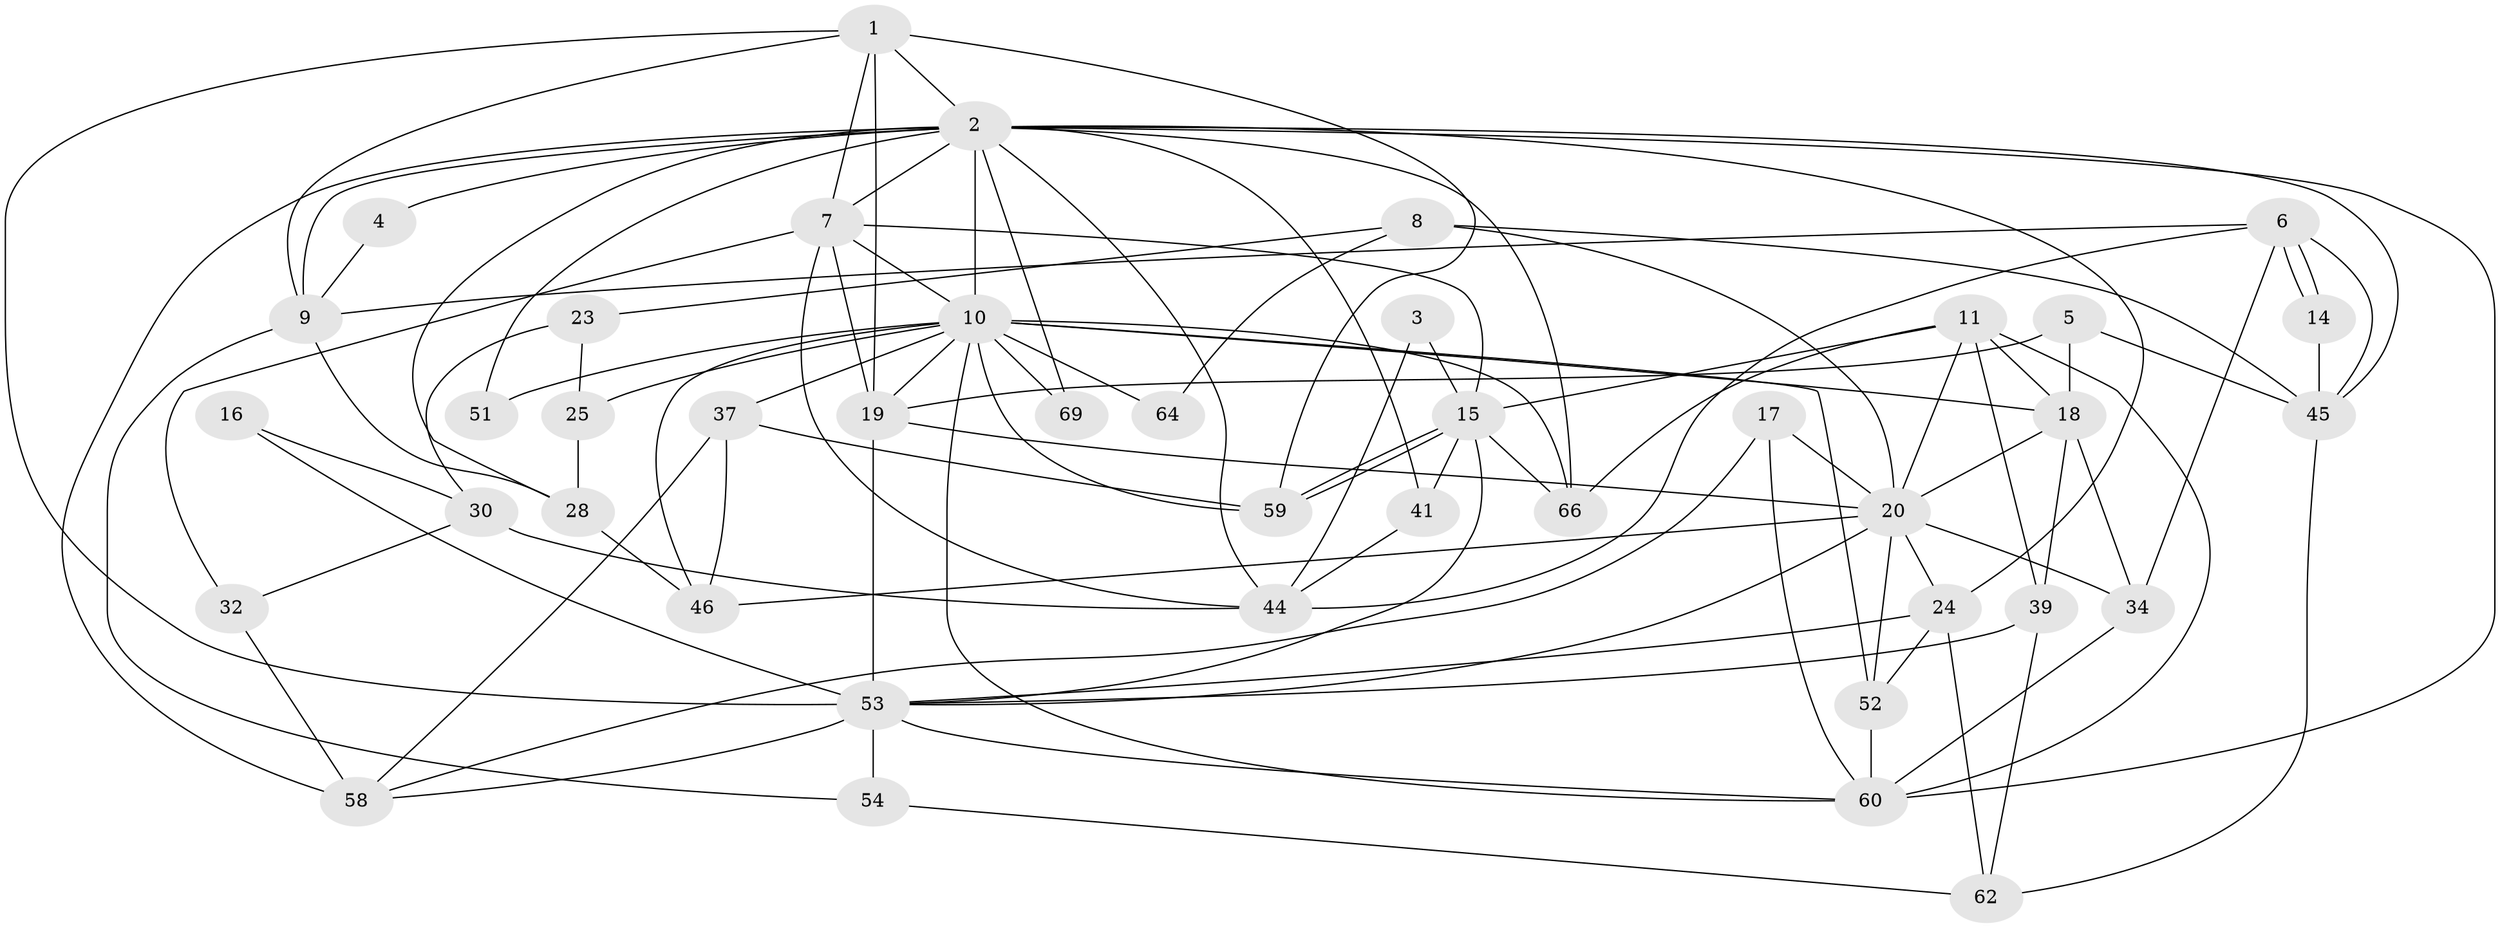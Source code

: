 // original degree distribution, {4: 0.2857142857142857, 7: 0.05714285714285714, 3: 0.35714285714285715, 2: 0.1, 6: 0.08571428571428572, 8: 0.014285714285714285, 5: 0.08571428571428572, 9: 0.014285714285714285}
// Generated by graph-tools (version 1.1) at 2025/18/03/04/25 18:18:43]
// undirected, 42 vertices, 105 edges
graph export_dot {
graph [start="1"]
  node [color=gray90,style=filled];
  1 [super="+21"];
  2 [super="+12+36"];
  3;
  4;
  5;
  6;
  7 [super="+67"];
  8;
  9;
  10 [super="+13+31"];
  11 [super="+22"];
  14;
  15 [super="+33+57"];
  16;
  17;
  18 [super="+26"];
  19 [super="+35+38"];
  20 [super="+43+29"];
  23;
  24 [super="+47"];
  25;
  28;
  30 [super="+55"];
  32;
  34;
  37 [super="+42"];
  39 [super="+70"];
  41;
  44 [super="+48"];
  45;
  46;
  51;
  52;
  53 [super="+61+63"];
  54;
  58;
  59;
  60 [super="+65"];
  62;
  64;
  66;
  69;
  1 -- 9;
  1 -- 19 [weight=2];
  1 -- 59;
  1 -- 53;
  1 -- 2;
  1 -- 7 [weight=2];
  2 -- 7 [weight=2];
  2 -- 28;
  2 -- 69;
  2 -- 10;
  2 -- 24;
  2 -- 66;
  2 -- 4;
  2 -- 44;
  2 -- 45;
  2 -- 58;
  2 -- 60;
  2 -- 51;
  2 -- 9;
  2 -- 41;
  3 -- 15;
  3 -- 44;
  4 -- 9;
  5 -- 45;
  5 -- 18;
  5 -- 19;
  6 -- 45;
  6 -- 14;
  6 -- 14;
  6 -- 9;
  6 -- 34;
  6 -- 44;
  7 -- 44;
  7 -- 32;
  7 -- 10;
  7 -- 15;
  7 -- 19;
  8 -- 23;
  8 -- 45;
  8 -- 64;
  8 -- 20;
  9 -- 28;
  9 -- 54;
  10 -- 18;
  10 -- 51 [weight=2];
  10 -- 64;
  10 -- 66;
  10 -- 60;
  10 -- 69;
  10 -- 37;
  10 -- 52;
  10 -- 25;
  10 -- 59;
  10 -- 46;
  10 -- 19;
  11 -- 66;
  11 -- 39;
  11 -- 15;
  11 -- 60;
  11 -- 20;
  11 -- 18;
  14 -- 45;
  15 -- 59;
  15 -- 59;
  15 -- 41;
  15 -- 66;
  15 -- 53;
  16 -- 53 [weight=2];
  16 -- 30;
  17 -- 60;
  17 -- 58;
  17 -- 20;
  18 -- 34;
  18 -- 39;
  18 -- 20;
  19 -- 20;
  19 -- 53 [weight=2];
  20 -- 46;
  20 -- 34;
  20 -- 52;
  20 -- 24;
  20 -- 53;
  23 -- 25;
  23 -- 30;
  24 -- 53;
  24 -- 52;
  24 -- 62;
  25 -- 28;
  28 -- 46;
  30 -- 32;
  30 -- 44;
  32 -- 58;
  34 -- 60;
  37 -- 58;
  37 -- 59;
  37 -- 46;
  39 -- 62;
  39 -- 53;
  41 -- 44;
  45 -- 62;
  52 -- 60;
  53 -- 54;
  53 -- 58;
  53 -- 60;
  54 -- 62;
}
